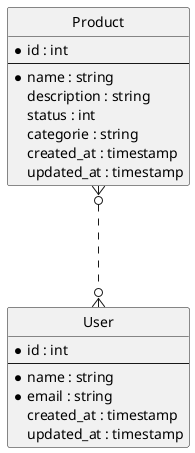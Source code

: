 @startuml erd
hide circle
skinparam linetype ortho


entity "Product" as prod {
    *id : int
    --
    *name : string
    description : string
    status : int
    categorie : string
    created_at : timestamp
    updated_at : timestamp
}

entity "User" as user {
    *id : int
    --
    *name : string
    *email : string
    created_at : timestamp
    updated_at : timestamp
}

prod }o...o{ user



@enduml